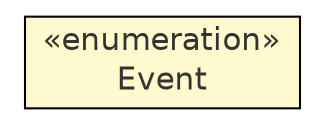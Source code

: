 #!/usr/local/bin/dot
#
# Class diagram 
# Generated by UmlGraph version 4.8 (http://www.spinellis.gr/sw/umlgraph)
#

digraph G {
	edge [fontname="Helvetica",fontsize=10,labelfontname="Helvetica",labelfontsize=10];
	node [fontname="Helvetica",fontsize=10,shape=plaintext];
	rankdir=LR;
	ranksep=1;
	// com.xuggle.mediatool.IMediaDebugListener.Event
	c15620 [label=<<table border="0" cellborder="1" cellspacing="0" cellpadding="2" port="p" bgcolor="lemonChiffon" href="./IMediaDebugListener.Event.html">
		<tr><td><table border="0" cellspacing="0" cellpadding="1">
			<tr><td> &laquo;enumeration&raquo; </td></tr>
			<tr><td> Event </td></tr>
		</table></td></tr>
		</table>>, fontname="Helvetica", fontcolor="grey20", fontsize=15.0];
}

